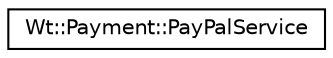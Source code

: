 digraph "Graphical Class Hierarchy"
{
 // LATEX_PDF_SIZE
  edge [fontname="Helvetica",fontsize="10",labelfontname="Helvetica",labelfontsize="10"];
  node [fontname="Helvetica",fontsize="10",shape=record];
  rankdir="LR";
  Node0 [label="Wt::Payment::PayPalService",height=0.2,width=0.4,color="black", fillcolor="white", style="filled",URL="$classWt_1_1Payment_1_1PayPalService.html",tooltip="This is a PayPal service class."];
}
